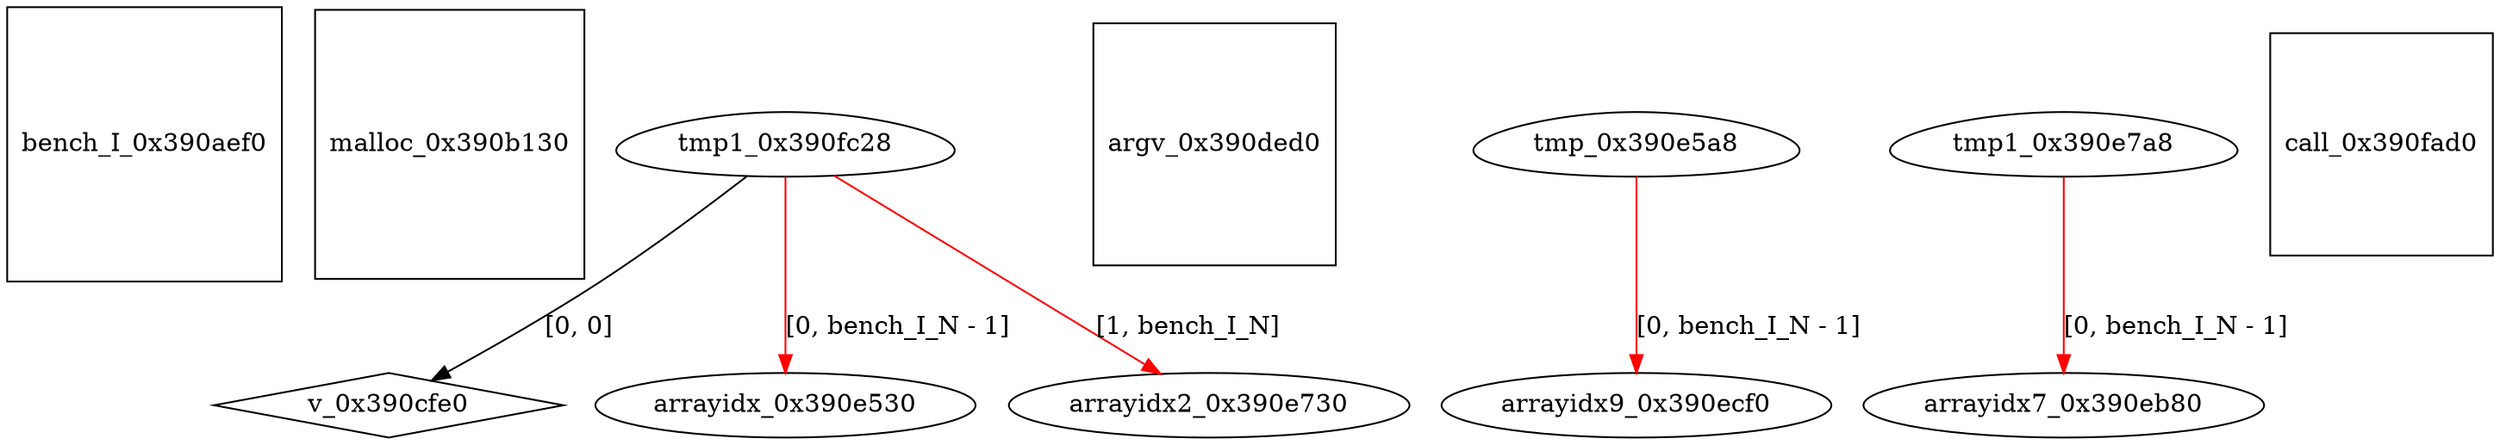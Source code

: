 digraph grafico {
"bench_I_0x390aef0" [shape=square];
"malloc_0x390b130" [shape=square];
"v_0x390cfe0" [shape=diamond];
"tmp1_0x390fc28" -> "v_0x390cfe0" [label="[0, 0]"];
"argv_0x390ded0" [shape=square];
"arrayidx_0x390e530" [shape=ellipse];
"tmp1_0x390fc28" -> "arrayidx_0x390e530" [label="[0, bench_I_N - 1]",color=red];
"tmp_0x390e5a8" [shape=egg];
"arrayidx2_0x390e730" [shape=ellipse];
"tmp1_0x390fc28" -> "arrayidx2_0x390e730" [label="[1, bench_I_N]",color=red];
"tmp1_0x390e7a8" [shape=egg];
"arrayidx7_0x390eb80" [shape=ellipse];
"tmp1_0x390e7a8" -> "arrayidx7_0x390eb80" [label="[0, bench_I_N - 1]",color=red];
"arrayidx9_0x390ecf0" [shape=ellipse];
"tmp_0x390e5a8" -> "arrayidx9_0x390ecf0" [label="[0, bench_I_N - 1]",color=red];
"call_0x390fad0" [shape=square];
"tmp1_0x390fc28" [shape=egg];
}